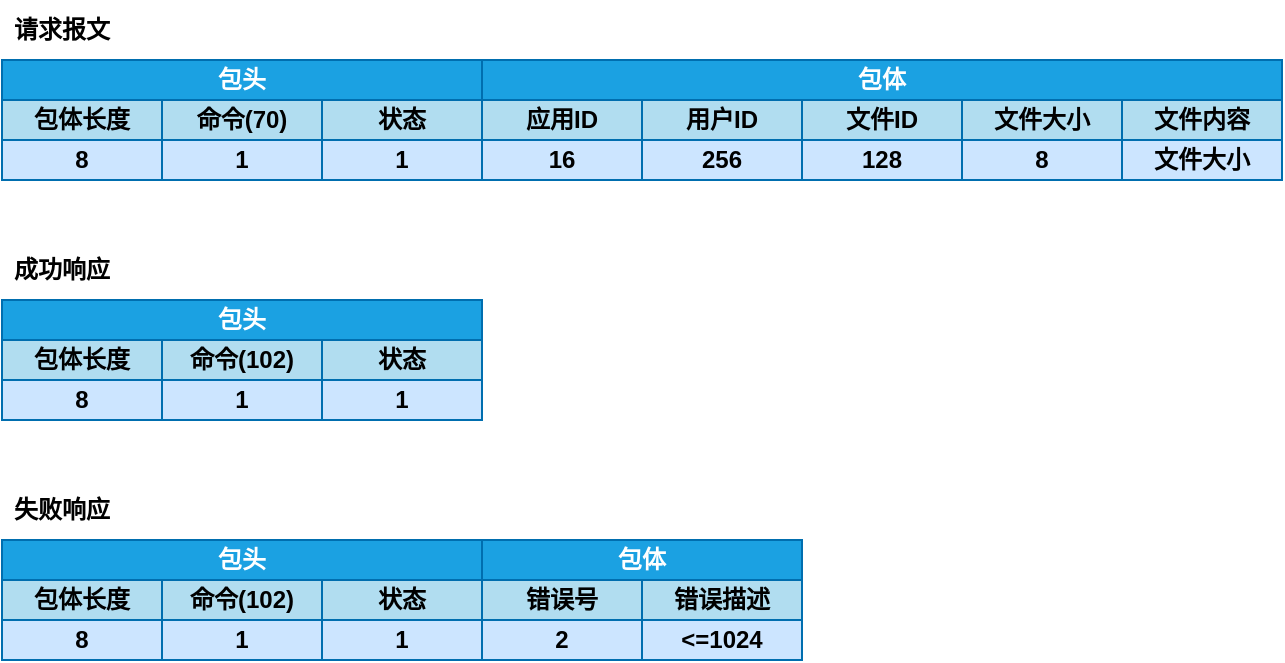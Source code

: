<mxfile version="19.0.3" type="device"><diagram id="OolTa2fef6DGGw-GNIzI" name="第 1 页"><mxGraphModel dx="706" dy="445" grid="1" gridSize="10" guides="1" tooltips="1" connect="1" arrows="1" fold="1" page="1" pageScale="1" pageWidth="1169" pageHeight="827" math="0" shadow="0"><root><mxCell id="0"/><mxCell id="1" parent="0"/><mxCell id="-qQtqUGhjXa1hm0lxgV9-1" value="&lt;b&gt;请求报文&lt;/b&gt;" style="text;html=1;strokeColor=none;fillColor=none;align=center;verticalAlign=middle;whiteSpace=wrap;rounded=0;" vertex="1" parent="1"><mxGeometry x="360" y="130" width="60" height="30" as="geometry"/></mxCell><mxCell id="-qQtqUGhjXa1hm0lxgV9-2" value="包头" style="rounded=0;whiteSpace=wrap;html=1;fillColor=#1ba1e2;strokeColor=#006EAF;fontStyle=1;fontColor=#ffffff;" vertex="1" parent="1"><mxGeometry x="360" y="160" width="240" height="20" as="geometry"/></mxCell><mxCell id="-qQtqUGhjXa1hm0lxgV9-3" value="包体长度" style="rounded=0;whiteSpace=wrap;html=1;fillColor=#b1ddf0;strokeColor=#006EAF;fontStyle=1;" vertex="1" parent="1"><mxGeometry x="360" y="180" width="80" height="20" as="geometry"/></mxCell><mxCell id="-qQtqUGhjXa1hm0lxgV9-4" value="命令(70)" style="rounded=0;whiteSpace=wrap;html=1;fillColor=#b1ddf0;strokeColor=#006EAF;fontStyle=1;" vertex="1" parent="1"><mxGeometry x="440" y="180" width="80" height="20" as="geometry"/></mxCell><mxCell id="-qQtqUGhjXa1hm0lxgV9-5" value="状态" style="rounded=0;whiteSpace=wrap;html=1;fillColor=#b1ddf0;strokeColor=#006EAF;fontStyle=1;" vertex="1" parent="1"><mxGeometry x="520" y="180" width="80" height="20" as="geometry"/></mxCell><mxCell id="-qQtqUGhjXa1hm0lxgV9-6" value="8" style="rounded=0;whiteSpace=wrap;html=1;fillColor=#cce5ff;strokeColor=#006EAF;fontStyle=1;" vertex="1" parent="1"><mxGeometry x="360" y="200" width="80" height="20" as="geometry"/></mxCell><mxCell id="-qQtqUGhjXa1hm0lxgV9-7" value="1" style="rounded=0;whiteSpace=wrap;html=1;fillColor=#cce5ff;strokeColor=#006EAF;fontStyle=1;" vertex="1" parent="1"><mxGeometry x="440" y="200" width="80" height="20" as="geometry"/></mxCell><mxCell id="-qQtqUGhjXa1hm0lxgV9-8" value="1" style="rounded=0;whiteSpace=wrap;html=1;fillColor=#cce5ff;strokeColor=#006EAF;fontStyle=1;" vertex="1" parent="1"><mxGeometry x="520" y="200" width="80" height="20" as="geometry"/></mxCell><mxCell id="-qQtqUGhjXa1hm0lxgV9-9" value="包体" style="rounded=0;whiteSpace=wrap;html=1;fillColor=#1ba1e2;strokeColor=#006EAF;fontStyle=1;fontColor=#ffffff;" vertex="1" parent="1"><mxGeometry x="600" y="160" width="400" height="20" as="geometry"/></mxCell><mxCell id="-qQtqUGhjXa1hm0lxgV9-10" value="应用ID" style="rounded=0;whiteSpace=wrap;html=1;fillColor=#b1ddf0;strokeColor=#006EAF;fontStyle=1;" vertex="1" parent="1"><mxGeometry x="600" y="180" width="80" height="20" as="geometry"/></mxCell><mxCell id="-qQtqUGhjXa1hm0lxgV9-11" value="用户ID" style="rounded=0;whiteSpace=wrap;html=1;fillColor=#b1ddf0;strokeColor=#006EAF;fontStyle=1;" vertex="1" parent="1"><mxGeometry x="680" y="180" width="80" height="20" as="geometry"/></mxCell><mxCell id="-qQtqUGhjXa1hm0lxgV9-12" value="文件ID" style="rounded=0;whiteSpace=wrap;html=1;fillColor=#b1ddf0;strokeColor=#006EAF;fontStyle=1;" vertex="1" parent="1"><mxGeometry x="760" y="180" width="80" height="20" as="geometry"/></mxCell><mxCell id="-qQtqUGhjXa1hm0lxgV9-13" value="文件大小" style="rounded=0;whiteSpace=wrap;html=1;fillColor=#b1ddf0;strokeColor=#006EAF;fontStyle=1;" vertex="1" parent="1"><mxGeometry x="840" y="180" width="80" height="20" as="geometry"/></mxCell><mxCell id="-qQtqUGhjXa1hm0lxgV9-14" value="文件内容" style="rounded=0;whiteSpace=wrap;html=1;fillColor=#b1ddf0;strokeColor=#006EAF;fontStyle=1;" vertex="1" parent="1"><mxGeometry x="920" y="180" width="80" height="20" as="geometry"/></mxCell><mxCell id="-qQtqUGhjXa1hm0lxgV9-16" value="16" style="rounded=0;whiteSpace=wrap;html=1;fillColor=#cce5ff;strokeColor=#006EAF;fontStyle=1;" vertex="1" parent="1"><mxGeometry x="600" y="200" width="80" height="20" as="geometry"/></mxCell><mxCell id="-qQtqUGhjXa1hm0lxgV9-17" value="&lt;b&gt;成功响应&lt;/b&gt;" style="text;html=1;strokeColor=none;fillColor=none;align=center;verticalAlign=middle;whiteSpace=wrap;rounded=0;" vertex="1" parent="1"><mxGeometry x="360" y="250" width="60" height="30" as="geometry"/></mxCell><mxCell id="-qQtqUGhjXa1hm0lxgV9-25" value="&lt;b&gt;失败响应&lt;/b&gt;" style="text;html=1;strokeColor=none;fillColor=none;align=center;verticalAlign=middle;whiteSpace=wrap;rounded=0;" vertex="1" parent="1"><mxGeometry x="360" y="370" width="60" height="30" as="geometry"/></mxCell><mxCell id="-qQtqUGhjXa1hm0lxgV9-38" value="包头" style="rounded=0;whiteSpace=wrap;html=1;fillColor=#1ba1e2;strokeColor=#006EAF;fontStyle=1;fontColor=#ffffff;" vertex="1" parent="1"><mxGeometry x="360" y="280" width="240" height="20" as="geometry"/></mxCell><mxCell id="-qQtqUGhjXa1hm0lxgV9-39" value="包体长度" style="rounded=0;whiteSpace=wrap;html=1;fillColor=#b1ddf0;strokeColor=#006EAF;fontStyle=1;" vertex="1" parent="1"><mxGeometry x="360" y="300" width="80" height="20" as="geometry"/></mxCell><mxCell id="-qQtqUGhjXa1hm0lxgV9-40" value="命令(102)" style="rounded=0;whiteSpace=wrap;html=1;fillColor=#b1ddf0;strokeColor=#006EAF;fontStyle=1;" vertex="1" parent="1"><mxGeometry x="440" y="300" width="80" height="20" as="geometry"/></mxCell><mxCell id="-qQtqUGhjXa1hm0lxgV9-41" value="状态" style="rounded=0;whiteSpace=wrap;html=1;fillColor=#b1ddf0;strokeColor=#006EAF;fontStyle=1;" vertex="1" parent="1"><mxGeometry x="520" y="300" width="80" height="20" as="geometry"/></mxCell><mxCell id="-qQtqUGhjXa1hm0lxgV9-42" value="8" style="rounded=0;whiteSpace=wrap;html=1;fillColor=#cce5ff;strokeColor=#006EAF;fontStyle=1;" vertex="1" parent="1"><mxGeometry x="360" y="320" width="80" height="20" as="geometry"/></mxCell><mxCell id="-qQtqUGhjXa1hm0lxgV9-43" value="1" style="rounded=0;whiteSpace=wrap;html=1;fillColor=#cce5ff;strokeColor=#006EAF;fontStyle=1;" vertex="1" parent="1"><mxGeometry x="440" y="320" width="80" height="20" as="geometry"/></mxCell><mxCell id="-qQtqUGhjXa1hm0lxgV9-44" value="1" style="rounded=0;whiteSpace=wrap;html=1;fillColor=#cce5ff;strokeColor=#006EAF;fontStyle=1;" vertex="1" parent="1"><mxGeometry x="520" y="320" width="80" height="20" as="geometry"/></mxCell><mxCell id="-qQtqUGhjXa1hm0lxgV9-45" value="包头" style="rounded=0;whiteSpace=wrap;html=1;fillColor=#1ba1e2;strokeColor=#006EAF;fontStyle=1;fontColor=#ffffff;" vertex="1" parent="1"><mxGeometry x="360" y="400" width="240" height="20" as="geometry"/></mxCell><mxCell id="-qQtqUGhjXa1hm0lxgV9-46" value="包体长度" style="rounded=0;whiteSpace=wrap;html=1;fillColor=#b1ddf0;strokeColor=#006EAF;fontStyle=1;" vertex="1" parent="1"><mxGeometry x="360" y="420" width="80" height="20" as="geometry"/></mxCell><mxCell id="-qQtqUGhjXa1hm0lxgV9-47" value="命令(102)" style="rounded=0;whiteSpace=wrap;html=1;fillColor=#b1ddf0;strokeColor=#006EAF;fontStyle=1;" vertex="1" parent="1"><mxGeometry x="440" y="420" width="80" height="20" as="geometry"/></mxCell><mxCell id="-qQtqUGhjXa1hm0lxgV9-48" value="状态" style="rounded=0;whiteSpace=wrap;html=1;fillColor=#b1ddf0;strokeColor=#006EAF;fontStyle=1;" vertex="1" parent="1"><mxGeometry x="520" y="420" width="80" height="20" as="geometry"/></mxCell><mxCell id="-qQtqUGhjXa1hm0lxgV9-49" value="8" style="rounded=0;whiteSpace=wrap;html=1;fillColor=#cce5ff;strokeColor=#006EAF;fontStyle=1;" vertex="1" parent="1"><mxGeometry x="360" y="440" width="80" height="20" as="geometry"/></mxCell><mxCell id="-qQtqUGhjXa1hm0lxgV9-50" value="1" style="rounded=0;whiteSpace=wrap;html=1;fillColor=#cce5ff;strokeColor=#006EAF;fontStyle=1;" vertex="1" parent="1"><mxGeometry x="440" y="440" width="80" height="20" as="geometry"/></mxCell><mxCell id="-qQtqUGhjXa1hm0lxgV9-51" value="1" style="rounded=0;whiteSpace=wrap;html=1;fillColor=#cce5ff;strokeColor=#006EAF;fontStyle=1;" vertex="1" parent="1"><mxGeometry x="520" y="440" width="80" height="20" as="geometry"/></mxCell><mxCell id="-qQtqUGhjXa1hm0lxgV9-52" value="包体" style="rounded=0;whiteSpace=wrap;html=1;fillColor=#1ba1e2;strokeColor=#006EAF;fontStyle=1;fontColor=#ffffff;" vertex="1" parent="1"><mxGeometry x="600" y="400" width="160" height="20" as="geometry"/></mxCell><mxCell id="-qQtqUGhjXa1hm0lxgV9-53" value="错误号" style="rounded=0;whiteSpace=wrap;html=1;fillColor=#b1ddf0;strokeColor=#006EAF;fontStyle=1;" vertex="1" parent="1"><mxGeometry x="600" y="420" width="80" height="20" as="geometry"/></mxCell><mxCell id="-qQtqUGhjXa1hm0lxgV9-54" value="错误描述" style="rounded=0;whiteSpace=wrap;html=1;fillColor=#b1ddf0;strokeColor=#006EAF;fontStyle=1;" vertex="1" parent="1"><mxGeometry x="680" y="420" width="80" height="20" as="geometry"/></mxCell><mxCell id="-qQtqUGhjXa1hm0lxgV9-58" value="2" style="rounded=0;whiteSpace=wrap;html=1;fillColor=#cce5ff;strokeColor=#006EAF;fontStyle=1;" vertex="1" parent="1"><mxGeometry x="600" y="440" width="80" height="20" as="geometry"/></mxCell><mxCell id="-qQtqUGhjXa1hm0lxgV9-59" value="&amp;lt;=1024" style="rounded=0;whiteSpace=wrap;html=1;fillColor=#cce5ff;strokeColor=#006EAF;fontStyle=1;" vertex="1" parent="1"><mxGeometry x="680" y="440" width="80" height="20" as="geometry"/></mxCell><mxCell id="-qQtqUGhjXa1hm0lxgV9-60" value="256" style="rounded=0;whiteSpace=wrap;html=1;fillColor=#cce5ff;strokeColor=#006EAF;fontStyle=1;" vertex="1" parent="1"><mxGeometry x="680" y="200" width="80" height="20" as="geometry"/></mxCell><mxCell id="-qQtqUGhjXa1hm0lxgV9-61" value="128" style="rounded=0;whiteSpace=wrap;html=1;fillColor=#cce5ff;strokeColor=#006EAF;fontStyle=1;" vertex="1" parent="1"><mxGeometry x="760" y="200" width="80" height="20" as="geometry"/></mxCell><mxCell id="-qQtqUGhjXa1hm0lxgV9-62" value="8" style="rounded=0;whiteSpace=wrap;html=1;fillColor=#cce5ff;strokeColor=#006EAF;fontStyle=1;" vertex="1" parent="1"><mxGeometry x="840" y="200" width="80" height="20" as="geometry"/></mxCell><mxCell id="-qQtqUGhjXa1hm0lxgV9-63" value="文件大小" style="rounded=0;whiteSpace=wrap;html=1;fillColor=#cce5ff;strokeColor=#006EAF;fontStyle=1;" vertex="1" parent="1"><mxGeometry x="920" y="200" width="80" height="20" as="geometry"/></mxCell></root></mxGraphModel></diagram></mxfile>